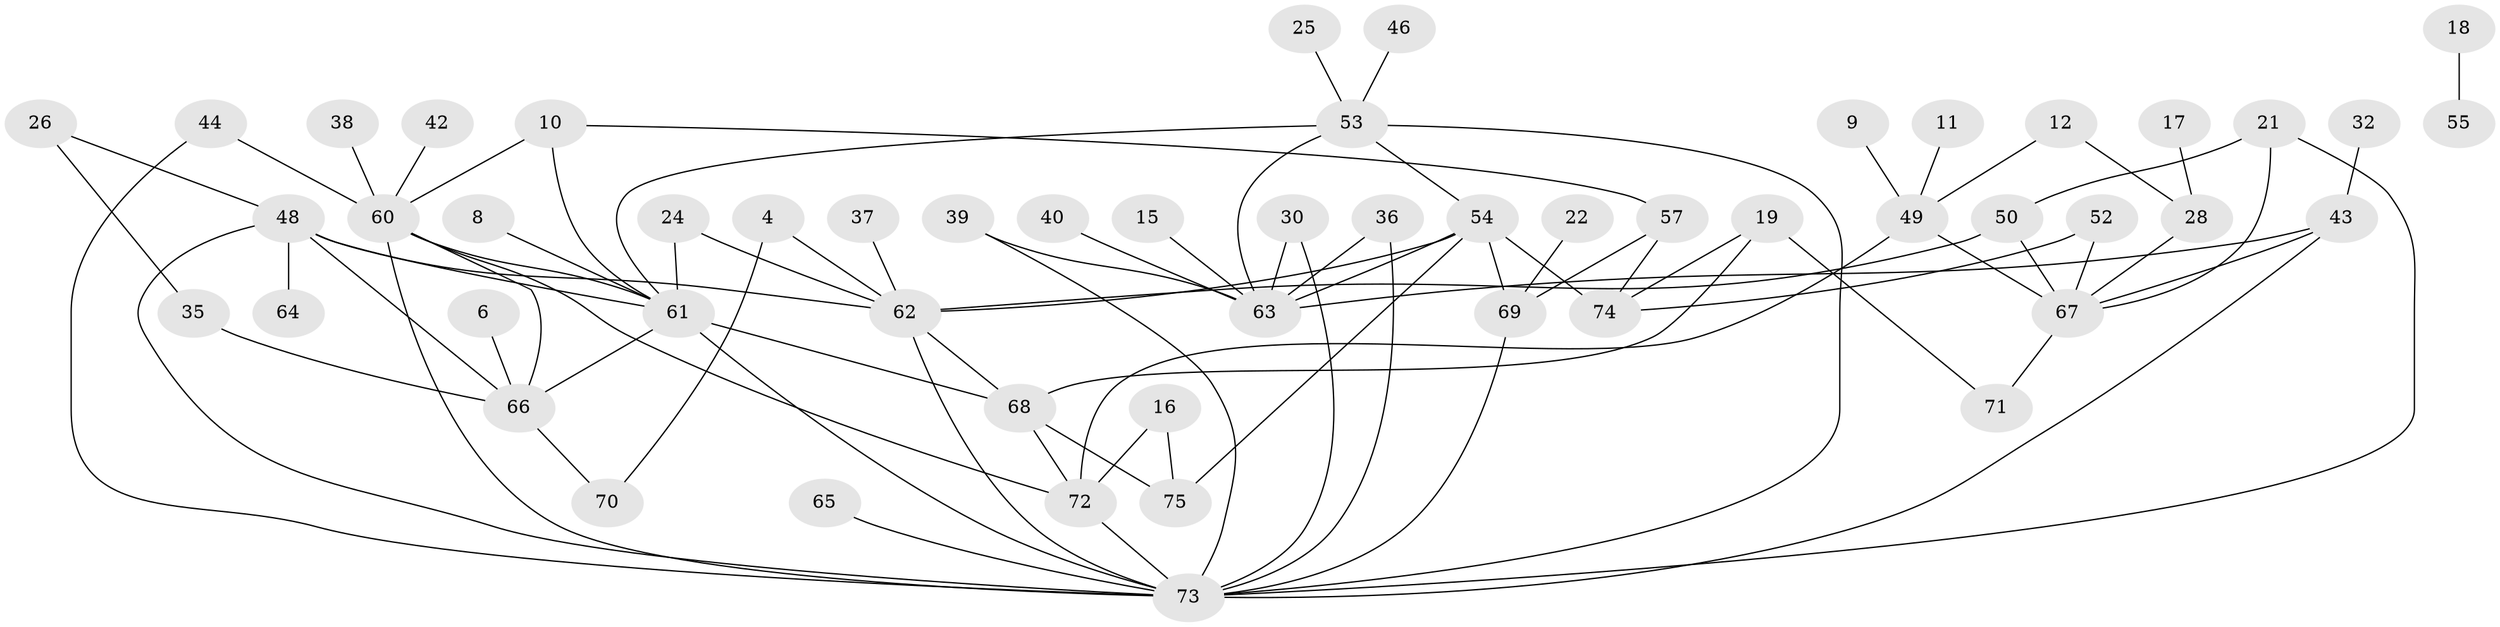 // original degree distribution, {0: 0.12751677852348994, 3: 0.174496644295302, 1: 0.2483221476510067, 4: 0.12080536912751678, 2: 0.2550335570469799, 6: 0.03355704697986577, 8: 0.006711409395973154, 5: 0.03355704697986577}
// Generated by graph-tools (version 1.1) at 2025/49/03/09/25 03:49:07]
// undirected, 54 vertices, 85 edges
graph export_dot {
graph [start="1"]
  node [color=gray90,style=filled];
  4;
  6;
  8;
  9;
  10;
  11;
  12;
  15;
  16;
  17;
  18;
  19;
  21;
  22;
  24;
  25;
  26;
  28;
  30;
  32;
  35;
  36;
  37;
  38;
  39;
  40;
  42;
  43;
  44;
  46;
  48;
  49;
  50;
  52;
  53;
  54;
  55;
  57;
  60;
  61;
  62;
  63;
  64;
  65;
  66;
  67;
  68;
  69;
  70;
  71;
  72;
  73;
  74;
  75;
  4 -- 62 [weight=1.0];
  4 -- 70 [weight=1.0];
  6 -- 66 [weight=1.0];
  8 -- 61 [weight=1.0];
  9 -- 49 [weight=1.0];
  10 -- 57 [weight=1.0];
  10 -- 60 [weight=1.0];
  10 -- 61 [weight=1.0];
  11 -- 49 [weight=1.0];
  12 -- 28 [weight=1.0];
  12 -- 49 [weight=1.0];
  15 -- 63 [weight=1.0];
  16 -- 72 [weight=1.0];
  16 -- 75 [weight=1.0];
  17 -- 28 [weight=1.0];
  18 -- 55 [weight=1.0];
  19 -- 68 [weight=1.0];
  19 -- 71 [weight=1.0];
  19 -- 74 [weight=1.0];
  21 -- 50 [weight=1.0];
  21 -- 67 [weight=1.0];
  21 -- 73 [weight=1.0];
  22 -- 69 [weight=1.0];
  24 -- 61 [weight=1.0];
  24 -- 62 [weight=1.0];
  25 -- 53 [weight=1.0];
  26 -- 35 [weight=1.0];
  26 -- 48 [weight=1.0];
  28 -- 67 [weight=1.0];
  30 -- 63 [weight=1.0];
  30 -- 73 [weight=1.0];
  32 -- 43 [weight=1.0];
  35 -- 66 [weight=1.0];
  36 -- 63 [weight=1.0];
  36 -- 73 [weight=1.0];
  37 -- 62 [weight=1.0];
  38 -- 60 [weight=1.0];
  39 -- 63 [weight=1.0];
  39 -- 73 [weight=1.0];
  40 -- 63 [weight=1.0];
  42 -- 60 [weight=1.0];
  43 -- 63 [weight=1.0];
  43 -- 67 [weight=1.0];
  43 -- 73 [weight=1.0];
  44 -- 60 [weight=1.0];
  44 -- 73 [weight=1.0];
  46 -- 53 [weight=1.0];
  48 -- 61 [weight=1.0];
  48 -- 62 [weight=1.0];
  48 -- 64 [weight=1.0];
  48 -- 66 [weight=1.0];
  48 -- 73 [weight=1.0];
  49 -- 67 [weight=1.0];
  49 -- 72 [weight=2.0];
  50 -- 62 [weight=1.0];
  50 -- 67 [weight=2.0];
  52 -- 67 [weight=1.0];
  52 -- 74 [weight=1.0];
  53 -- 54 [weight=1.0];
  53 -- 61 [weight=1.0];
  53 -- 63 [weight=1.0];
  53 -- 73 [weight=1.0];
  54 -- 62 [weight=1.0];
  54 -- 63 [weight=1.0];
  54 -- 69 [weight=1.0];
  54 -- 74 [weight=1.0];
  54 -- 75 [weight=1.0];
  57 -- 69 [weight=1.0];
  57 -- 74 [weight=1.0];
  60 -- 61 [weight=1.0];
  60 -- 66 [weight=1.0];
  60 -- 72 [weight=1.0];
  60 -- 73 [weight=1.0];
  61 -- 66 [weight=1.0];
  61 -- 68 [weight=1.0];
  61 -- 73 [weight=1.0];
  62 -- 68 [weight=1.0];
  62 -- 73 [weight=1.0];
  65 -- 73 [weight=1.0];
  66 -- 70 [weight=1.0];
  67 -- 71 [weight=1.0];
  68 -- 72 [weight=1.0];
  68 -- 75 [weight=2.0];
  69 -- 73 [weight=1.0];
  72 -- 73 [weight=1.0];
}
